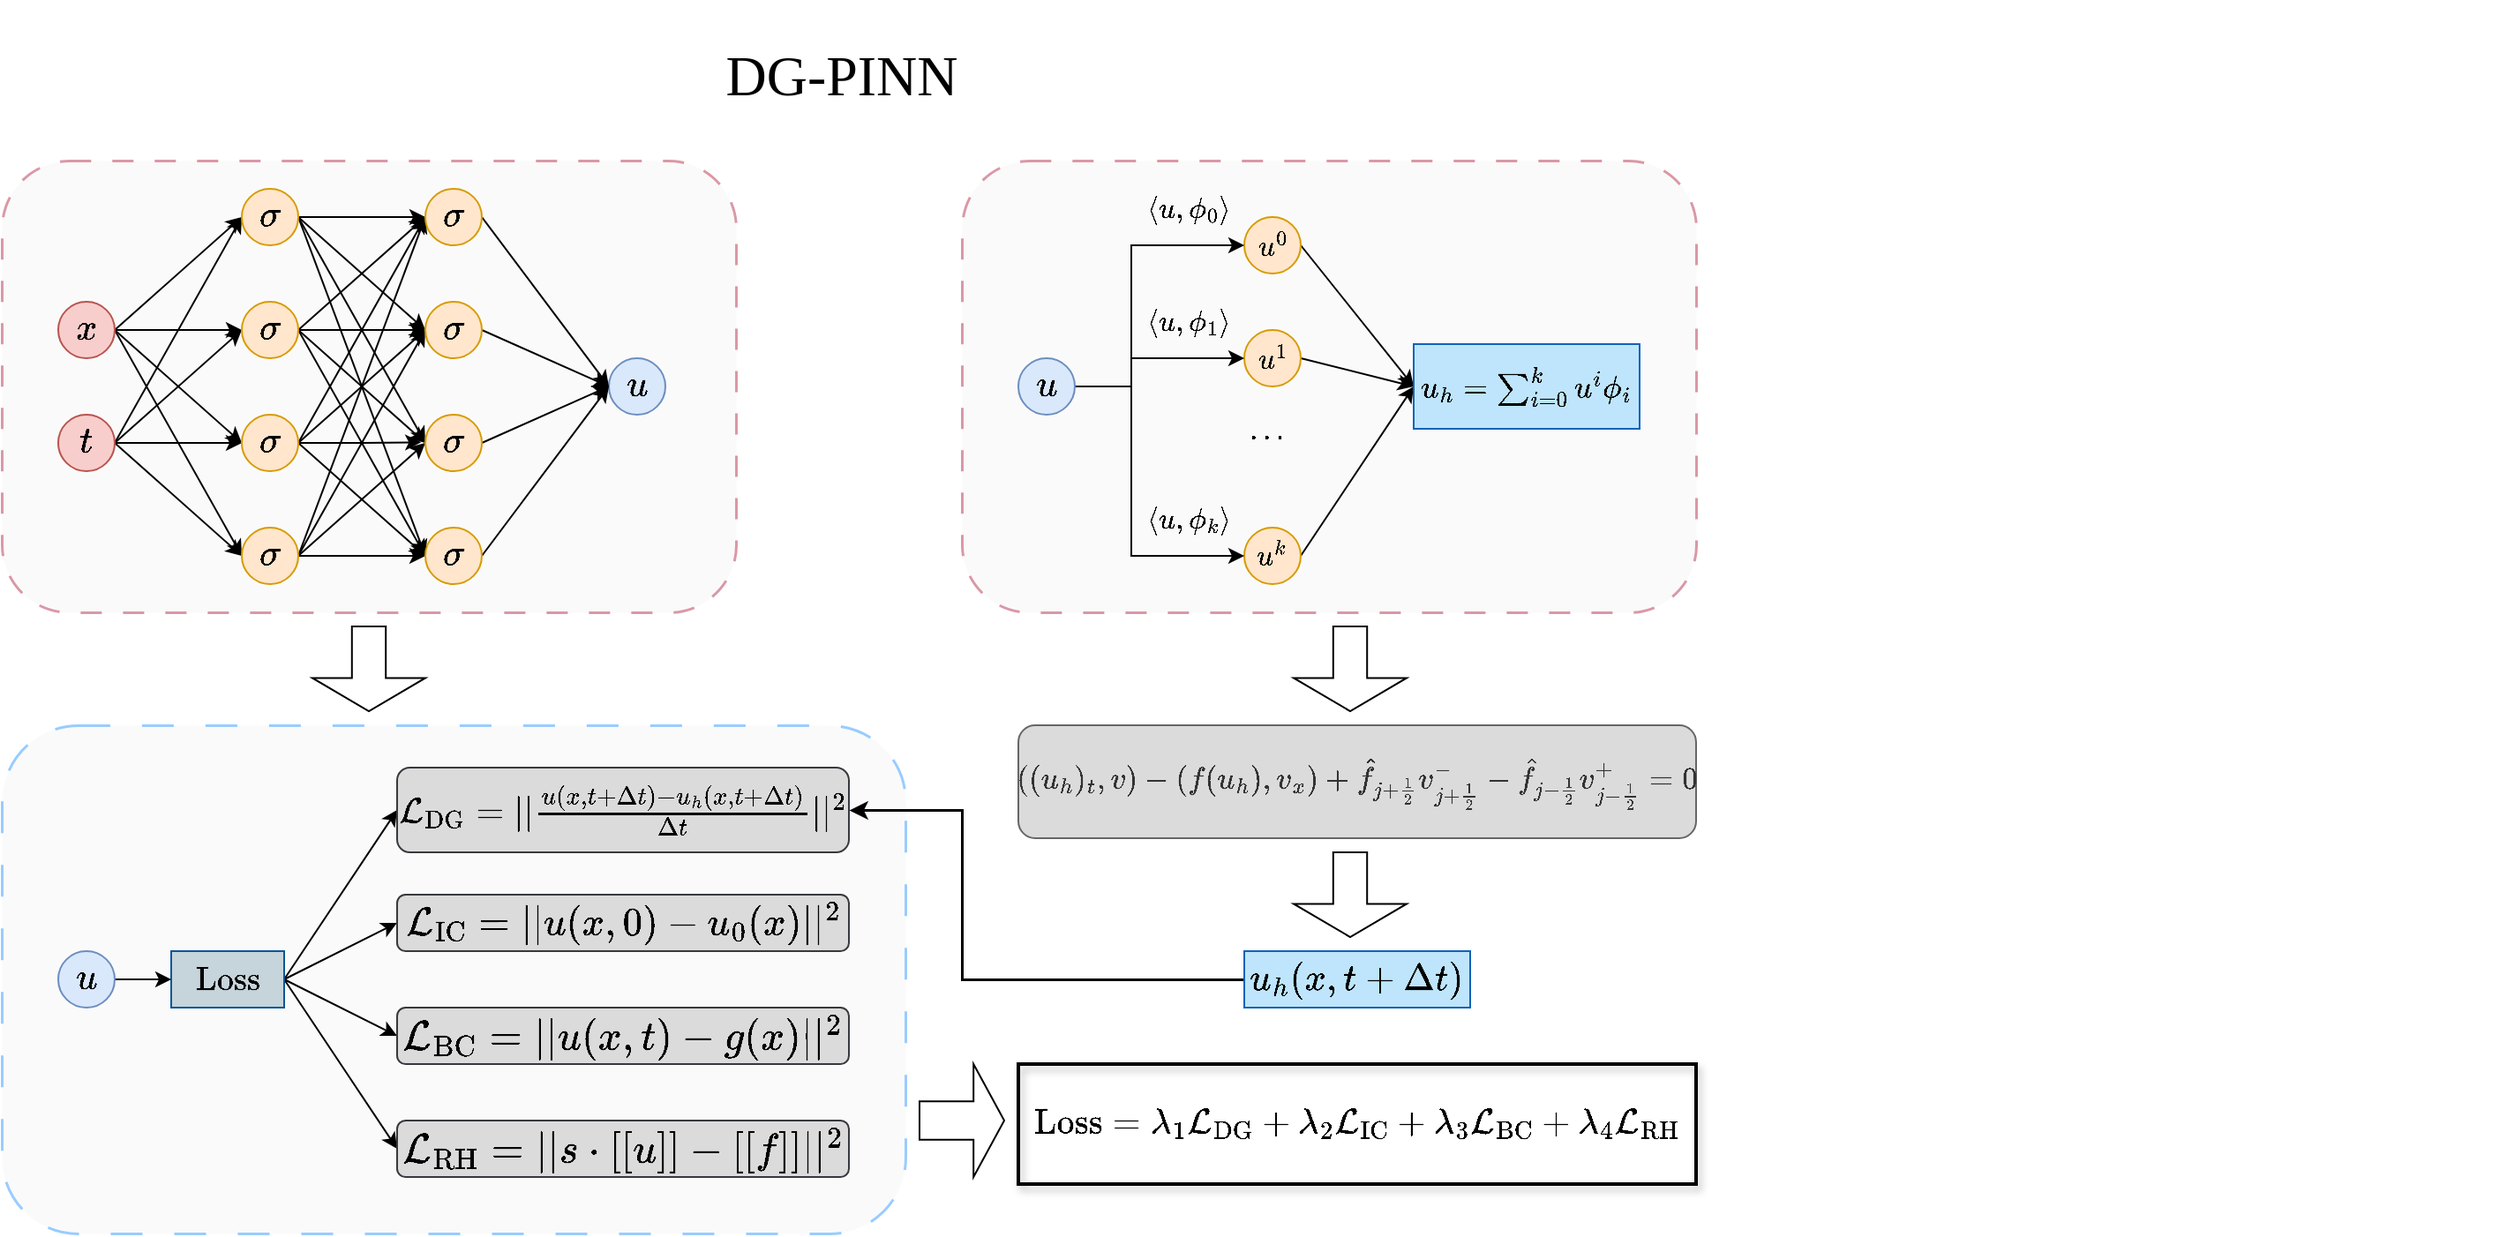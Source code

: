 <mxfile version="26.0.5">
  <diagram name="第 1 页" id="-q87NLGGTzU-y2p6Z45u">
    <mxGraphModel dx="1733" dy="-2904" grid="1" gridSize="10" guides="1" tooltips="1" connect="1" arrows="1" fold="1" page="1" pageScale="1" pageWidth="827" pageHeight="1169" math="1" shadow="0">
      <root>
        <mxCell id="0" />
        <mxCell id="1" parent="0" />
        <mxCell id="5KQ6xdgTF-Eu7X3cbbtP-1" value="" style="group" vertex="1" connectable="0" parent="1">
          <mxGeometry x="-32" y="4544" width="512" height="288" as="geometry" />
        </mxCell>
        <mxCell id="5KQ6xdgTF-Eu7X3cbbtP-2" value="" style="group;fillColor=#FAFAFA;strokeColor=#99CCFF;rounded=1;dashed=1;dashPattern=12 12;shadow=0;glass=0;strokeWidth=1.5;fontSize=16;gradientColor=none;movable=1;resizable=1;rotatable=1;deletable=1;editable=1;locked=0;connectable=1;container=0;" vertex="1" connectable="0" parent="5KQ6xdgTF-Eu7X3cbbtP-1">
          <mxGeometry width="512" height="288" as="geometry" />
        </mxCell>
        <mxCell id="5KQ6xdgTF-Eu7X3cbbtP-3" style="rounded=0;orthogonalLoop=1;jettySize=auto;html=1;exitX=1;exitY=0.5;exitDx=0;exitDy=0;entryX=0;entryY=0.5;entryDx=0;entryDy=0;fontSize=14;movable=1;resizable=1;rotatable=1;deletable=1;editable=1;locked=0;connectable=1;" edge="1" parent="5KQ6xdgTF-Eu7X3cbbtP-1" source="5KQ6xdgTF-Eu7X3cbbtP-11" target="5KQ6xdgTF-Eu7X3cbbtP-8">
          <mxGeometry relative="1" as="geometry">
            <mxPoint x="160" y="128" as="sourcePoint" />
          </mxGeometry>
        </mxCell>
        <mxCell id="5KQ6xdgTF-Eu7X3cbbtP-4" style="rounded=0;orthogonalLoop=1;jettySize=auto;html=1;exitX=1;exitY=0.5;exitDx=0;exitDy=0;entryX=0;entryY=0.5;entryDx=0;entryDy=0;fontSize=14;movable=1;resizable=1;rotatable=1;deletable=1;editable=1;locked=0;connectable=1;" edge="1" parent="5KQ6xdgTF-Eu7X3cbbtP-1" source="5KQ6xdgTF-Eu7X3cbbtP-11" target="5KQ6xdgTF-Eu7X3cbbtP-9">
          <mxGeometry relative="1" as="geometry">
            <mxPoint x="160" y="128" as="sourcePoint" />
          </mxGeometry>
        </mxCell>
        <mxCell id="5KQ6xdgTF-Eu7X3cbbtP-5" style="rounded=0;orthogonalLoop=1;jettySize=auto;html=1;exitX=1;exitY=0.5;exitDx=0;exitDy=0;entryX=0;entryY=0.5;entryDx=0;entryDy=0;fontSize=14;movable=1;resizable=1;rotatable=1;deletable=1;editable=1;locked=0;connectable=1;" edge="1" parent="5KQ6xdgTF-Eu7X3cbbtP-1" source="5KQ6xdgTF-Eu7X3cbbtP-11" target="5KQ6xdgTF-Eu7X3cbbtP-7">
          <mxGeometry relative="1" as="geometry">
            <mxPoint x="160" y="128" as="sourcePoint" />
          </mxGeometry>
        </mxCell>
        <mxCell id="5KQ6xdgTF-Eu7X3cbbtP-6" style="rounded=0;orthogonalLoop=1;jettySize=auto;html=1;exitX=1;exitY=0.5;exitDx=0;exitDy=0;entryX=0;entryY=0.5;entryDx=0;entryDy=0;fontSize=14;movable=1;resizable=1;rotatable=1;deletable=1;editable=1;locked=0;connectable=1;" edge="1" parent="5KQ6xdgTF-Eu7X3cbbtP-1" source="5KQ6xdgTF-Eu7X3cbbtP-11" target="5KQ6xdgTF-Eu7X3cbbtP-10">
          <mxGeometry relative="1" as="geometry">
            <mxPoint x="160" y="128" as="sourcePoint" />
          </mxGeometry>
        </mxCell>
        <mxCell id="5KQ6xdgTF-Eu7X3cbbtP-7" value="&lt;font style=&quot;font-size: 19px;&quot;&gt;\(\mathcal{L}_\mathrm{IC}=||u(x,0)-u_0(x)||^2\)&lt;/font&gt;" style="rounded=1;whiteSpace=wrap;html=1;movable=1;resizable=1;rotatable=1;deletable=1;editable=1;locked=0;connectable=1;fillColor=#DBDBDB;strokeColor=#36393d;fontSize=14;" vertex="1" parent="5KQ6xdgTF-Eu7X3cbbtP-1">
          <mxGeometry x="224" y="96" width="256" height="32" as="geometry" />
        </mxCell>
        <mxCell id="5KQ6xdgTF-Eu7X3cbbtP-8" value="&lt;font style=&quot;font-size: 20px;&quot;&gt;\(\mathcal{L}_\mathrm{RH}=||s \cdot [[ u ]]-[[ f]]||^2\)&lt;/font&gt;" style="rounded=1;whiteSpace=wrap;html=1;movable=1;resizable=1;rotatable=1;deletable=1;editable=1;locked=0;connectable=1;fillColor=#DBDBDB;strokeColor=#36393d;fontSize=14;" vertex="1" parent="5KQ6xdgTF-Eu7X3cbbtP-1">
          <mxGeometry x="224" y="224" width="256" height="32" as="geometry" />
        </mxCell>
        <mxCell id="5KQ6xdgTF-Eu7X3cbbtP-9" value="&lt;font style=&quot;font-size: 20px;&quot;&gt;\(\mathcal{L}_\mathrm{BC}=||u(x,t)-g(x)||^2\)&lt;/font&gt;" style="rounded=1;whiteSpace=wrap;html=1;movable=1;resizable=1;rotatable=1;deletable=1;editable=1;locked=0;connectable=1;fillColor=#DBDBDB;strokeColor=#36393d;fontSize=12;" vertex="1" parent="5KQ6xdgTF-Eu7X3cbbtP-1">
          <mxGeometry x="224" y="160" width="256" height="32" as="geometry" />
        </mxCell>
        <mxCell id="5KQ6xdgTF-Eu7X3cbbtP-10" value="&lt;font style=&quot;font-size: 17px;&quot;&gt;\(\mathcal{L}_\mathrm{DG}=||\frac{u(x,t+\Delta t)-u_h(x,t+\Delta t)}{\Delta t}||^2\)&lt;/font&gt;" style="rounded=1;whiteSpace=wrap;html=1;fontSize=15;movable=1;resizable=1;rotatable=1;deletable=1;editable=1;locked=0;connectable=1;fillColor=#DBDBDB;strokeColor=#36393d;" vertex="1" parent="5KQ6xdgTF-Eu7X3cbbtP-1">
          <mxGeometry x="224" y="24" width="256" height="48" as="geometry" />
        </mxCell>
        <mxCell id="5KQ6xdgTF-Eu7X3cbbtP-11" value="&lt;font style=&quot;font-size: 16px;&quot;&gt;\(\mathrm{Loss}\)&lt;/font&gt;" style="rounded=0;whiteSpace=wrap;html=1;strokeColor=#0A5699;fillColor=#C6D4DB;" vertex="1" parent="5KQ6xdgTF-Eu7X3cbbtP-1">
          <mxGeometry x="96" y="128" width="64" height="32" as="geometry" />
        </mxCell>
        <mxCell id="5KQ6xdgTF-Eu7X3cbbtP-12" style="edgeStyle=orthogonalEdgeStyle;rounded=0;orthogonalLoop=1;jettySize=auto;html=1;exitX=1;exitY=0.5;exitDx=0;exitDy=0;entryX=0;entryY=0.5;entryDx=0;entryDy=0;" edge="1" parent="5KQ6xdgTF-Eu7X3cbbtP-1" source="5KQ6xdgTF-Eu7X3cbbtP-13" target="5KQ6xdgTF-Eu7X3cbbtP-11">
          <mxGeometry relative="1" as="geometry" />
        </mxCell>
        <mxCell id="5KQ6xdgTF-Eu7X3cbbtP-13" value="&lt;font style=&quot;font-size: 18px;&quot;&gt;\(u\)&lt;/font&gt;" style="ellipse;whiteSpace=wrap;html=1;aspect=fixed;fillColor=#dae8fc;strokeColor=#6c8ebf;" vertex="1" parent="5KQ6xdgTF-Eu7X3cbbtP-1">
          <mxGeometry x="32" y="128" width="32" height="32" as="geometry" />
        </mxCell>
        <mxCell id="5KQ6xdgTF-Eu7X3cbbtP-14" value="" style="rounded=1;whiteSpace=wrap;html=1;fillColor=#FAFAFA;dashed=1;glass=0;strokeColor=#da98a6;dashPattern=8 8;container=0;strokeWidth=1.5;fontSize=14;" vertex="1" parent="1">
          <mxGeometry x="512" y="4224" width="416" height="256" as="geometry" />
        </mxCell>
        <mxCell id="5KQ6xdgTF-Eu7X3cbbtP-15" value="&lt;p&gt;&lt;font style=&quot;font-size: 32px; font-weight: normal;&quot;&gt;DG-PINN&amp;nbsp;&lt;/font&gt;&lt;/p&gt;" style="text;html=1;align=center;verticalAlign=middle;whiteSpace=wrap;rounded=0;fontSize=24;fontFamily=Times New Roman;" vertex="1" parent="1">
          <mxGeometry x="336" y="4160" width="224" height="32" as="geometry" />
        </mxCell>
        <mxCell id="5KQ6xdgTF-Eu7X3cbbtP-16" value="&lt;font face=&quot;Times New Roman&quot; style=&quot;font-size: 17px;&quot;&gt;\(((u_h)_t,v) - (f(u_h),v_x)+\hat{f}_{j+\frac{1}{2}} v_{j+\frac{1}{2}}^- - \hat{f}_{j-\frac{1}{2}} v_{j-\frac{1}{2}}^+ = 0\)&lt;/font&gt;" style="rounded=1;whiteSpace=wrap;html=1;fontSize=14;movable=1;resizable=1;rotatable=1;deletable=1;editable=1;locked=0;connectable=1;fillColor=#DBDBDB;strokeColor=#666666;fontColor=#333333;" vertex="1" parent="1">
          <mxGeometry x="544" y="4544" width="384" height="64" as="geometry" />
        </mxCell>
        <mxCell id="5KQ6xdgTF-Eu7X3cbbtP-17" style="rounded=0;orthogonalLoop=1;jettySize=auto;html=1;exitX=1;exitY=0.5;exitDx=0;exitDy=0;entryX=0;entryY=0.5;entryDx=0;entryDy=0;fontSize=14;" edge="1" parent="1" source="5KQ6xdgTF-Eu7X3cbbtP-18" target="5KQ6xdgTF-Eu7X3cbbtP-31">
          <mxGeometry relative="1" as="geometry" />
        </mxCell>
        <mxCell id="5KQ6xdgTF-Eu7X3cbbtP-18" value="\(u^0\)" style="ellipse;whiteSpace=wrap;html=1;aspect=fixed;container=0;fillColor=#ffe6cc;strokeColor=#d79b00;fontSize=14;" vertex="1" parent="1">
          <mxGeometry x="672" y="4256" width="32" height="32" as="geometry" />
        </mxCell>
        <mxCell id="5KQ6xdgTF-Eu7X3cbbtP-19" style="rounded=0;orthogonalLoop=1;jettySize=auto;html=1;exitX=1;exitY=0.5;exitDx=0;exitDy=0;entryX=0;entryY=0.5;entryDx=0;entryDy=0;fontSize=14;" edge="1" parent="1" source="5KQ6xdgTF-Eu7X3cbbtP-20" target="5KQ6xdgTF-Eu7X3cbbtP-31">
          <mxGeometry relative="1" as="geometry" />
        </mxCell>
        <mxCell id="5KQ6xdgTF-Eu7X3cbbtP-20" value="\(u^1\)" style="ellipse;whiteSpace=wrap;html=1;aspect=fixed;container=0;fillColor=#ffe6cc;strokeColor=#d79b00;fontSize=14;" vertex="1" parent="1">
          <mxGeometry x="672" y="4320" width="32" height="32" as="geometry" />
        </mxCell>
        <mxCell id="5KQ6xdgTF-Eu7X3cbbtP-21" style="rounded=0;orthogonalLoop=1;jettySize=auto;html=1;exitX=1;exitY=0.5;exitDx=0;exitDy=0;entryX=0;entryY=0.5;entryDx=0;entryDy=0;fontSize=14;" edge="1" parent="1" source="5KQ6xdgTF-Eu7X3cbbtP-22" target="5KQ6xdgTF-Eu7X3cbbtP-31">
          <mxGeometry relative="1" as="geometry" />
        </mxCell>
        <mxCell id="5KQ6xdgTF-Eu7X3cbbtP-22" value="\(u^k\)" style="ellipse;whiteSpace=wrap;html=1;aspect=fixed;container=0;fillColor=#ffe6cc;strokeColor=#d79b00;fontSize=14;" vertex="1" parent="1">
          <mxGeometry x="672" y="4432" width="32" height="32" as="geometry" />
        </mxCell>
        <mxCell id="5KQ6xdgTF-Eu7X3cbbtP-23" value="&lt;font&gt;\(\cdots\)&lt;/font&gt;" style="text;html=1;align=center;verticalAlign=middle;resizable=0;points=[];autosize=1;strokeColor=none;fillColor=none;container=0;fontSize=14;" vertex="1" parent="1">
          <mxGeometry x="648" y="4360" width="72" height="40" as="geometry" />
        </mxCell>
        <mxCell id="5KQ6xdgTF-Eu7X3cbbtP-24" value="\(\langle u,\phi_0\rangle\)" style="text;html=1;align=center;verticalAlign=middle;resizable=0;points=[];autosize=1;strokeColor=none;fillColor=none;rotation=0;container=0;fontSize=14;" vertex="1" parent="1">
          <mxGeometry x="552" y="4232" width="176" height="40" as="geometry" />
        </mxCell>
        <mxCell id="5KQ6xdgTF-Eu7X3cbbtP-25" value="\(\langle u,\phi_1\rangle\)" style="text;html=1;align=center;verticalAlign=middle;resizable=0;points=[];autosize=1;strokeColor=none;fillColor=none;rotation=0;container=0;fontSize=14;" vertex="1" parent="1">
          <mxGeometry x="552" y="4296" width="176" height="40" as="geometry" />
        </mxCell>
        <mxCell id="5KQ6xdgTF-Eu7X3cbbtP-26" value="\(\langle u,\phi_k\rangle\)" style="text;html=1;align=center;verticalAlign=middle;resizable=0;points=[];autosize=1;strokeColor=none;fillColor=none;rotation=0;container=0;fontSize=14;" vertex="1" parent="1">
          <mxGeometry x="552" y="4408" width="176" height="40" as="geometry" />
        </mxCell>
        <mxCell id="5KQ6xdgTF-Eu7X3cbbtP-27" style="edgeStyle=orthogonalEdgeStyle;rounded=0;orthogonalLoop=1;jettySize=auto;html=1;exitX=1;exitY=0.5;exitDx=0;exitDy=0;entryX=0;entryY=0.5;entryDx=0;entryDy=0;fontSize=14;" edge="1" parent="1" source="5KQ6xdgTF-Eu7X3cbbtP-30" target="5KQ6xdgTF-Eu7X3cbbtP-20">
          <mxGeometry relative="1" as="geometry">
            <Array as="points">
              <mxPoint x="608" y="4352" />
              <mxPoint x="608" y="4336" />
            </Array>
          </mxGeometry>
        </mxCell>
        <mxCell id="5KQ6xdgTF-Eu7X3cbbtP-28" style="edgeStyle=orthogonalEdgeStyle;rounded=0;orthogonalLoop=1;jettySize=auto;html=1;exitX=1;exitY=0.5;exitDx=0;exitDy=0;entryX=0;entryY=0.5;entryDx=0;entryDy=0;" edge="1" parent="1" source="5KQ6xdgTF-Eu7X3cbbtP-30" target="5KQ6xdgTF-Eu7X3cbbtP-18">
          <mxGeometry relative="1" as="geometry">
            <Array as="points">
              <mxPoint x="608" y="4352" />
              <mxPoint x="608" y="4272" />
            </Array>
          </mxGeometry>
        </mxCell>
        <mxCell id="5KQ6xdgTF-Eu7X3cbbtP-29" style="edgeStyle=orthogonalEdgeStyle;rounded=0;orthogonalLoop=1;jettySize=auto;html=1;exitX=1;exitY=0.5;exitDx=0;exitDy=0;entryX=0;entryY=0.5;entryDx=0;entryDy=0;" edge="1" parent="1" source="5KQ6xdgTF-Eu7X3cbbtP-30" target="5KQ6xdgTF-Eu7X3cbbtP-22">
          <mxGeometry relative="1" as="geometry">
            <Array as="points">
              <mxPoint x="608" y="4352" />
              <mxPoint x="608" y="4448" />
            </Array>
          </mxGeometry>
        </mxCell>
        <mxCell id="5KQ6xdgTF-Eu7X3cbbtP-30" value="&lt;font style=&quot;font-size: 18px;&quot;&gt;\(u\)&lt;/font&gt;" style="ellipse;whiteSpace=wrap;html=1;aspect=fixed;container=0;fillColor=#dae8fc;strokeColor=#6c8ebf;fontSize=14;" vertex="1" parent="1">
          <mxGeometry x="544" y="4336" width="32" height="32" as="geometry" />
        </mxCell>
        <mxCell id="5KQ6xdgTF-Eu7X3cbbtP-31" value="&lt;font style=&quot;font-size: 15px;&quot;&gt;\(u_h=\sum_{i=0}^k u^i\phi_i\)&lt;/font&gt;" style="rounded=0;whiteSpace=wrap;html=1;container=0;fillColor=#BEE5FB;strokeColor=#1162B8;fontSize=14;" vertex="1" parent="1">
          <mxGeometry x="768" y="4328" width="128" height="48" as="geometry" />
        </mxCell>
        <mxCell id="5KQ6xdgTF-Eu7X3cbbtP-32" value="" style="html=1;shadow=0;dashed=0;align=center;verticalAlign=middle;shape=mxgraph.arrows2.arrow;dy=0.7;dx=18.76;direction=south;notch=0;" vertex="1" parent="1">
          <mxGeometry x="700" y="4616" width="64" height="48" as="geometry" />
        </mxCell>
        <mxCell id="5KQ6xdgTF-Eu7X3cbbtP-33" style="edgeStyle=orthogonalEdgeStyle;rounded=0;orthogonalLoop=1;jettySize=auto;html=1;exitX=0;exitY=0.5;exitDx=0;exitDy=0;entryX=1;entryY=0.5;entryDx=0;entryDy=0;jumpStyle=none;curved=0;strokeWidth=1.5;" edge="1" parent="1" source="5KQ6xdgTF-Eu7X3cbbtP-34" target="5KQ6xdgTF-Eu7X3cbbtP-10">
          <mxGeometry relative="1" as="geometry">
            <Array as="points">
              <mxPoint x="512" y="4688" />
              <mxPoint x="512" y="4592" />
            </Array>
          </mxGeometry>
        </mxCell>
        <mxCell id="5KQ6xdgTF-Eu7X3cbbtP-34" value="&lt;font style=&quot;font-size: 18px;&quot;&gt;\(u_h(x,t+\Delta t)\)&lt;/font&gt;" style="rounded=0;whiteSpace=wrap;html=1;fillColor=#BEE5FB;strokeColor=#1162B8;" vertex="1" parent="1">
          <mxGeometry x="672" y="4672" width="128" height="32" as="geometry" />
        </mxCell>
        <mxCell id="5KQ6xdgTF-Eu7X3cbbtP-35" value="&lt;font style=&quot;font-size: 17px;&quot;&gt;\(\mathrm{Loss}=\lambda_1\mathcal{L}_{\mathrm{DG}}+\lambda_2\mathcal{L}_{\mathrm{IC}}+\lambda_3\mathcal{L}_{\mathrm{BC}}+\lambda_4\mathcal{L}_{\mathrm{RH}}\)&lt;/font&gt;" style="rounded=0;whiteSpace=wrap;html=1;gradientDirection=north;strokeWidth=2;glass=0;shadow=1;fillColor=none;" vertex="1" parent="1">
          <mxGeometry x="544" y="4736" width="384" height="68" as="geometry" />
        </mxCell>
        <mxCell id="5KQ6xdgTF-Eu7X3cbbtP-36" value="" style="html=1;shadow=0;dashed=0;align=center;verticalAlign=middle;shape=mxgraph.arrows2.arrow;dy=0.66;dx=17.41;notch=0;" vertex="1" parent="1">
          <mxGeometry x="488" y="4736" width="48" height="64" as="geometry" />
        </mxCell>
        <mxCell id="5KQ6xdgTF-Eu7X3cbbtP-37" value="" style="html=1;shadow=0;dashed=0;align=center;verticalAlign=middle;shape=mxgraph.arrows2.arrow;dy=0.7;dx=18.76;direction=south;notch=0;" vertex="1" parent="1">
          <mxGeometry x="700" y="4488" width="64" height="48" as="geometry" />
        </mxCell>
        <mxCell id="5KQ6xdgTF-Eu7X3cbbtP-38" value="" style="html=1;shadow=0;dashed=0;align=center;verticalAlign=middle;shape=mxgraph.arrows2.arrow;dy=0.7;dx=18.76;direction=south;notch=0;" vertex="1" parent="1">
          <mxGeometry x="144" y="4488" width="64" height="48" as="geometry" />
        </mxCell>
        <mxCell id="5KQ6xdgTF-Eu7X3cbbtP-39" value="" style="rounded=1;whiteSpace=wrap;html=1;fillColor=#FAFAFA;dashed=1;dashPattern=8 8;movable=1;resizable=1;rotatable=1;deletable=1;editable=1;locked=0;connectable=1;strokeWidth=1.5;strokeColor=#DA98A6;fontSize=18;" vertex="1" parent="1">
          <mxGeometry x="-32" y="4224" width="416" height="256" as="geometry" />
        </mxCell>
        <mxCell id="5KQ6xdgTF-Eu7X3cbbtP-40" style="rounded=0;orthogonalLoop=1;jettySize=auto;html=1;exitX=1;exitY=0.5;exitDx=0;exitDy=0;entryX=0;entryY=0.5;entryDx=0;entryDy=0;fontSize=18;" edge="1" parent="1" source="5KQ6xdgTF-Eu7X3cbbtP-44" target="5KQ6xdgTF-Eu7X3cbbtP-73">
          <mxGeometry relative="1" as="geometry" />
        </mxCell>
        <mxCell id="5KQ6xdgTF-Eu7X3cbbtP-41" style="rounded=0;orthogonalLoop=1;jettySize=auto;html=1;exitX=1;exitY=0.5;exitDx=0;exitDy=0;entryX=0;entryY=0.5;entryDx=0;entryDy=0;fontSize=18;" edge="1" parent="1" source="5KQ6xdgTF-Eu7X3cbbtP-44" target="5KQ6xdgTF-Eu7X3cbbtP-69">
          <mxGeometry relative="1" as="geometry" />
        </mxCell>
        <mxCell id="5KQ6xdgTF-Eu7X3cbbtP-42" style="rounded=0;orthogonalLoop=1;jettySize=auto;html=1;exitX=1;exitY=0.5;exitDx=0;exitDy=0;entryX=0;entryY=0.5;entryDx=0;entryDy=0;fontSize=18;" edge="1" parent="1" source="5KQ6xdgTF-Eu7X3cbbtP-44" target="5KQ6xdgTF-Eu7X3cbbtP-65">
          <mxGeometry relative="1" as="geometry" />
        </mxCell>
        <mxCell id="5KQ6xdgTF-Eu7X3cbbtP-43" style="rounded=0;orthogonalLoop=1;jettySize=auto;html=1;exitX=1;exitY=0.5;exitDx=0;exitDy=0;entryX=0;entryY=0.5;entryDx=0;entryDy=0;fontSize=18;" edge="1" parent="1" source="5KQ6xdgTF-Eu7X3cbbtP-44" target="5KQ6xdgTF-Eu7X3cbbtP-61">
          <mxGeometry relative="1" as="geometry" />
        </mxCell>
        <mxCell id="5KQ6xdgTF-Eu7X3cbbtP-44" value="\(x\)" style="ellipse;whiteSpace=wrap;html=1;aspect=fixed;fillColor=#f8cecc;strokeColor=#b85450;fontSize=18;" vertex="1" parent="1">
          <mxGeometry y="4304" width="32" height="32" as="geometry" />
        </mxCell>
        <mxCell id="5KQ6xdgTF-Eu7X3cbbtP-45" style="rounded=0;orthogonalLoop=1;jettySize=auto;html=1;exitX=1;exitY=0.5;exitDx=0;exitDy=0;entryX=0;entryY=0.5;entryDx=0;entryDy=0;fontSize=18;" edge="1" parent="1" source="5KQ6xdgTF-Eu7X3cbbtP-49" target="5KQ6xdgTF-Eu7X3cbbtP-73">
          <mxGeometry relative="1" as="geometry" />
        </mxCell>
        <mxCell id="5KQ6xdgTF-Eu7X3cbbtP-46" style="rounded=0;orthogonalLoop=1;jettySize=auto;html=1;exitX=1;exitY=0.5;exitDx=0;exitDy=0;entryX=0;entryY=0.5;entryDx=0;entryDy=0;fontSize=18;" edge="1" parent="1" source="5KQ6xdgTF-Eu7X3cbbtP-49" target="5KQ6xdgTF-Eu7X3cbbtP-69">
          <mxGeometry relative="1" as="geometry" />
        </mxCell>
        <mxCell id="5KQ6xdgTF-Eu7X3cbbtP-47" style="rounded=0;orthogonalLoop=1;jettySize=auto;html=1;exitX=1;exitY=0.5;exitDx=0;exitDy=0;entryX=0;entryY=0.5;entryDx=0;entryDy=0;fontSize=18;" edge="1" parent="1" source="5KQ6xdgTF-Eu7X3cbbtP-49" target="5KQ6xdgTF-Eu7X3cbbtP-65">
          <mxGeometry relative="1" as="geometry" />
        </mxCell>
        <mxCell id="5KQ6xdgTF-Eu7X3cbbtP-48" style="rounded=0;orthogonalLoop=1;jettySize=auto;html=1;exitX=1;exitY=0.5;exitDx=0;exitDy=0;entryX=0;entryY=0.5;entryDx=0;entryDy=0;fontSize=18;" edge="1" parent="1" source="5KQ6xdgTF-Eu7X3cbbtP-49" target="5KQ6xdgTF-Eu7X3cbbtP-61">
          <mxGeometry relative="1" as="geometry" />
        </mxCell>
        <mxCell id="5KQ6xdgTF-Eu7X3cbbtP-49" value="\(t\)" style="ellipse;whiteSpace=wrap;html=1;aspect=fixed;fillColor=#f8cecc;strokeColor=#b85450;fontSize=18;" vertex="1" parent="1">
          <mxGeometry y="4368" width="32" height="32" as="geometry" />
        </mxCell>
        <mxCell id="5KQ6xdgTF-Eu7X3cbbtP-50" style="edgeStyle=orthogonalEdgeStyle;rounded=0;orthogonalLoop=1;jettySize=auto;html=1;exitX=1;exitY=0.5;exitDx=0;exitDy=0;entryX=0;entryY=0.5;entryDx=0;entryDy=0;fontSize=18;" edge="1" parent="1" source="5KQ6xdgTF-Eu7X3cbbtP-73" target="5KQ6xdgTF-Eu7X3cbbtP-78">
          <mxGeometry relative="1" as="geometry" />
        </mxCell>
        <mxCell id="5KQ6xdgTF-Eu7X3cbbtP-51" style="edgeStyle=orthogonalEdgeStyle;rounded=0;orthogonalLoop=1;jettySize=auto;html=1;entryX=0;entryY=0.5;entryDx=0;entryDy=0;exitX=1;exitY=0.5;exitDx=0;exitDy=0;fontSize=18;" edge="1" parent="1" source="5KQ6xdgTF-Eu7X3cbbtP-69" target="5KQ6xdgTF-Eu7X3cbbtP-77">
          <mxGeometry relative="1" as="geometry">
            <mxPoint x="150" y="4318" as="sourcePoint" />
            <mxPoint x="210.667" y="4317.8" as="targetPoint" />
          </mxGeometry>
        </mxCell>
        <mxCell id="5KQ6xdgTF-Eu7X3cbbtP-52" style="edgeStyle=orthogonalEdgeStyle;rounded=0;orthogonalLoop=1;jettySize=auto;html=1;exitX=1;exitY=0.5;exitDx=0;exitDy=0;entryX=-0.075;entryY=0.488;entryDx=0;entryDy=0;entryPerimeter=0;fontSize=18;" edge="1" parent="1" source="5KQ6xdgTF-Eu7X3cbbtP-65" target="5KQ6xdgTF-Eu7X3cbbtP-75">
          <mxGeometry relative="1" as="geometry">
            <mxPoint x="141.333" y="4382" as="sourcePoint" />
            <mxPoint x="193.333" y="4390" as="targetPoint" />
          </mxGeometry>
        </mxCell>
        <mxCell id="5KQ6xdgTF-Eu7X3cbbtP-53" style="edgeStyle=orthogonalEdgeStyle;rounded=0;orthogonalLoop=1;jettySize=auto;html=1;exitX=1;exitY=0.5;exitDx=0;exitDy=0;entryX=0;entryY=0.5;entryDx=0;entryDy=0;fontSize=18;" edge="1" parent="1" source="5KQ6xdgTF-Eu7X3cbbtP-61" target="5KQ6xdgTF-Eu7X3cbbtP-74">
          <mxGeometry relative="1" as="geometry" />
        </mxCell>
        <mxCell id="5KQ6xdgTF-Eu7X3cbbtP-54" value="&lt;font&gt;\(u\)&lt;/font&gt;" style="ellipse;whiteSpace=wrap;html=1;aspect=fixed;movable=1;resizable=1;rotatable=1;deletable=1;editable=1;locked=0;connectable=1;fillColor=#dae8fc;strokeColor=#6c8ebf;fontSize=18;" vertex="1" parent="1">
          <mxGeometry x="312" y="4336" width="32" height="32" as="geometry" />
        </mxCell>
        <mxCell id="5KQ6xdgTF-Eu7X3cbbtP-55" style="rounded=0;orthogonalLoop=1;jettySize=auto;html=1;exitX=1;exitY=0.5;exitDx=0;exitDy=0;entryX=0;entryY=0.5;entryDx=0;entryDy=0;fontSize=18;" edge="1" parent="1" source="5KQ6xdgTF-Eu7X3cbbtP-78" target="5KQ6xdgTF-Eu7X3cbbtP-54">
          <mxGeometry relative="1" as="geometry" />
        </mxCell>
        <mxCell id="5KQ6xdgTF-Eu7X3cbbtP-56" style="rounded=0;orthogonalLoop=1;jettySize=auto;html=1;exitX=1;exitY=0.5;exitDx=0;exitDy=0;entryX=0;entryY=0.5;entryDx=0;entryDy=0;fontSize=18;" edge="1" parent="1" source="5KQ6xdgTF-Eu7X3cbbtP-75" target="5KQ6xdgTF-Eu7X3cbbtP-54">
          <mxGeometry relative="1" as="geometry" />
        </mxCell>
        <mxCell id="5KQ6xdgTF-Eu7X3cbbtP-57" style="rounded=0;orthogonalLoop=1;jettySize=auto;html=1;exitX=1;exitY=0.5;exitDx=0;exitDy=0;entryX=0;entryY=0.5;entryDx=0;entryDy=0;fontSize=18;" edge="1" parent="1" source="5KQ6xdgTF-Eu7X3cbbtP-74" target="5KQ6xdgTF-Eu7X3cbbtP-54">
          <mxGeometry relative="1" as="geometry" />
        </mxCell>
        <mxCell id="5KQ6xdgTF-Eu7X3cbbtP-58" style="rounded=0;orthogonalLoop=1;jettySize=auto;html=1;exitX=1;exitY=0.5;exitDx=0;exitDy=0;entryX=0;entryY=0.5;entryDx=0;entryDy=0;" edge="1" parent="1" source="5KQ6xdgTF-Eu7X3cbbtP-61" target="5KQ6xdgTF-Eu7X3cbbtP-75">
          <mxGeometry relative="1" as="geometry" />
        </mxCell>
        <mxCell id="5KQ6xdgTF-Eu7X3cbbtP-59" style="rounded=0;orthogonalLoop=1;jettySize=auto;html=1;exitX=1;exitY=0.5;exitDx=0;exitDy=0;entryX=0;entryY=0.5;entryDx=0;entryDy=0;" edge="1" parent="1" source="5KQ6xdgTF-Eu7X3cbbtP-61" target="5KQ6xdgTF-Eu7X3cbbtP-77">
          <mxGeometry relative="1" as="geometry" />
        </mxCell>
        <mxCell id="5KQ6xdgTF-Eu7X3cbbtP-60" style="rounded=0;orthogonalLoop=1;jettySize=auto;html=1;exitX=1;exitY=0.5;exitDx=0;exitDy=0;entryX=0;entryY=0.5;entryDx=0;entryDy=0;" edge="1" parent="1" source="5KQ6xdgTF-Eu7X3cbbtP-61" target="5KQ6xdgTF-Eu7X3cbbtP-78">
          <mxGeometry relative="1" as="geometry" />
        </mxCell>
        <mxCell id="5KQ6xdgTF-Eu7X3cbbtP-61" value="\(\sigma\)" style="ellipse;whiteSpace=wrap;html=1;aspect=fixed;fillColor=#ffe6cc;strokeColor=#d79b00;fontSize=18;" vertex="1" parent="1">
          <mxGeometry x="104" y="4432" width="32" height="32" as="geometry" />
        </mxCell>
        <mxCell id="5KQ6xdgTF-Eu7X3cbbtP-62" style="rounded=0;orthogonalLoop=1;jettySize=auto;html=1;exitX=1;exitY=0.5;exitDx=0;exitDy=0;entryX=0;entryY=0.5;entryDx=0;entryDy=0;" edge="1" parent="1" source="5KQ6xdgTF-Eu7X3cbbtP-65" target="5KQ6xdgTF-Eu7X3cbbtP-77">
          <mxGeometry relative="1" as="geometry" />
        </mxCell>
        <mxCell id="5KQ6xdgTF-Eu7X3cbbtP-63" style="rounded=0;orthogonalLoop=1;jettySize=auto;html=1;exitX=1;exitY=0.5;exitDx=0;exitDy=0;entryX=0;entryY=0.5;entryDx=0;entryDy=0;" edge="1" parent="1" source="5KQ6xdgTF-Eu7X3cbbtP-65" target="5KQ6xdgTF-Eu7X3cbbtP-78">
          <mxGeometry relative="1" as="geometry" />
        </mxCell>
        <mxCell id="5KQ6xdgTF-Eu7X3cbbtP-64" style="rounded=0;orthogonalLoop=1;jettySize=auto;html=1;exitX=1;exitY=0.5;exitDx=0;exitDy=0;entryX=0;entryY=0.5;entryDx=0;entryDy=0;" edge="1" parent="1" source="5KQ6xdgTF-Eu7X3cbbtP-65" target="5KQ6xdgTF-Eu7X3cbbtP-74">
          <mxGeometry relative="1" as="geometry" />
        </mxCell>
        <mxCell id="5KQ6xdgTF-Eu7X3cbbtP-65" value="\(\sigma\)" style="ellipse;whiteSpace=wrap;html=1;aspect=fixed;fillColor=#ffe6cc;strokeColor=#d79b00;fontSize=18;" vertex="1" parent="1">
          <mxGeometry x="104" y="4368" width="32" height="32" as="geometry" />
        </mxCell>
        <mxCell id="5KQ6xdgTF-Eu7X3cbbtP-66" style="rounded=0;orthogonalLoop=1;jettySize=auto;html=1;exitX=1;exitY=0.5;exitDx=0;exitDy=0;entryX=0;entryY=0.5;entryDx=0;entryDy=0;" edge="1" parent="1" source="5KQ6xdgTF-Eu7X3cbbtP-69" target="5KQ6xdgTF-Eu7X3cbbtP-78">
          <mxGeometry relative="1" as="geometry" />
        </mxCell>
        <mxCell id="5KQ6xdgTF-Eu7X3cbbtP-67" style="rounded=0;orthogonalLoop=1;jettySize=auto;html=1;exitX=1;exitY=0.5;exitDx=0;exitDy=0;entryX=0;entryY=0.5;entryDx=0;entryDy=0;" edge="1" parent="1" source="5KQ6xdgTF-Eu7X3cbbtP-69" target="5KQ6xdgTF-Eu7X3cbbtP-75">
          <mxGeometry relative="1" as="geometry" />
        </mxCell>
        <mxCell id="5KQ6xdgTF-Eu7X3cbbtP-68" style="rounded=0;orthogonalLoop=1;jettySize=auto;html=1;exitX=1;exitY=0.5;exitDx=0;exitDy=0;entryX=0;entryY=0.5;entryDx=0;entryDy=0;" edge="1" parent="1" source="5KQ6xdgTF-Eu7X3cbbtP-69" target="5KQ6xdgTF-Eu7X3cbbtP-74">
          <mxGeometry relative="1" as="geometry" />
        </mxCell>
        <mxCell id="5KQ6xdgTF-Eu7X3cbbtP-69" value="\(\sigma\)" style="ellipse;whiteSpace=wrap;html=1;aspect=fixed;fillColor=#ffe6cc;strokeColor=#d79b00;fontSize=18;" vertex="1" parent="1">
          <mxGeometry x="104" y="4304" width="32" height="32" as="geometry" />
        </mxCell>
        <mxCell id="5KQ6xdgTF-Eu7X3cbbtP-70" style="rounded=0;orthogonalLoop=1;jettySize=auto;html=1;exitX=1;exitY=0.5;exitDx=0;exitDy=0;entryX=0;entryY=0.5;entryDx=0;entryDy=0;" edge="1" parent="1" source="5KQ6xdgTF-Eu7X3cbbtP-73" target="5KQ6xdgTF-Eu7X3cbbtP-77">
          <mxGeometry relative="1" as="geometry" />
        </mxCell>
        <mxCell id="5KQ6xdgTF-Eu7X3cbbtP-71" style="rounded=0;orthogonalLoop=1;jettySize=auto;html=1;exitX=1;exitY=0.5;exitDx=0;exitDy=0;entryX=0;entryY=0.5;entryDx=0;entryDy=0;" edge="1" parent="1" source="5KQ6xdgTF-Eu7X3cbbtP-73" target="5KQ6xdgTF-Eu7X3cbbtP-75">
          <mxGeometry relative="1" as="geometry" />
        </mxCell>
        <mxCell id="5KQ6xdgTF-Eu7X3cbbtP-72" style="rounded=0;orthogonalLoop=1;jettySize=auto;html=1;exitX=1;exitY=0.5;exitDx=0;exitDy=0;entryX=0;entryY=0.5;entryDx=0;entryDy=0;" edge="1" parent="1" source="5KQ6xdgTF-Eu7X3cbbtP-73" target="5KQ6xdgTF-Eu7X3cbbtP-74">
          <mxGeometry relative="1" as="geometry" />
        </mxCell>
        <mxCell id="5KQ6xdgTF-Eu7X3cbbtP-73" value="\(\sigma\)" style="ellipse;whiteSpace=wrap;html=1;aspect=fixed;fillColor=#ffe6cc;strokeColor=#d79b00;fontSize=18;" vertex="1" parent="1">
          <mxGeometry x="104" y="4240" width="32" height="32" as="geometry" />
        </mxCell>
        <mxCell id="5KQ6xdgTF-Eu7X3cbbtP-74" value="\(\sigma\)" style="ellipse;whiteSpace=wrap;html=1;aspect=fixed;fillColor=#ffe6cc;strokeColor=#d79b00;fontSize=18;" vertex="1" parent="1">
          <mxGeometry x="208" y="4432" width="32" height="32" as="geometry" />
        </mxCell>
        <mxCell id="5KQ6xdgTF-Eu7X3cbbtP-75" value="\(\sigma\)" style="ellipse;whiteSpace=wrap;html=1;aspect=fixed;fillColor=#ffe6cc;strokeColor=#d79b00;fontSize=18;" vertex="1" parent="1">
          <mxGeometry x="208" y="4368" width="32" height="32" as="geometry" />
        </mxCell>
        <mxCell id="5KQ6xdgTF-Eu7X3cbbtP-76" style="rounded=0;orthogonalLoop=1;jettySize=auto;html=1;exitX=1;exitY=0.5;exitDx=0;exitDy=0;fillColor=#d5e8d4;strokeColor=#000000;entryX=0;entryY=0.5;entryDx=0;entryDy=0;fontSize=18;" edge="1" parent="1" source="5KQ6xdgTF-Eu7X3cbbtP-77" target="5KQ6xdgTF-Eu7X3cbbtP-54">
          <mxGeometry relative="1" as="geometry">
            <mxPoint x="314.667" y="4358" as="targetPoint" />
          </mxGeometry>
        </mxCell>
        <mxCell id="5KQ6xdgTF-Eu7X3cbbtP-77" value="\(\sigma\)" style="ellipse;whiteSpace=wrap;html=1;aspect=fixed;fillColor=#ffe6cc;strokeColor=#d79b00;fontSize=18;" vertex="1" parent="1">
          <mxGeometry x="208" y="4304" width="32" height="32" as="geometry" />
        </mxCell>
        <mxCell id="5KQ6xdgTF-Eu7X3cbbtP-78" value="\(\sigma\)" style="ellipse;whiteSpace=wrap;html=1;aspect=fixed;fillColor=#ffe6cc;strokeColor=#d79b00;fontSize=18;" vertex="1" parent="1">
          <mxGeometry x="208" y="4240" width="32" height="32" as="geometry" />
        </mxCell>
      </root>
    </mxGraphModel>
  </diagram>
</mxfile>
